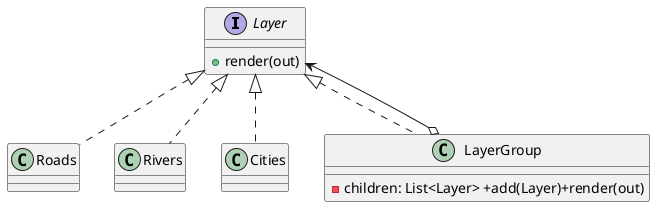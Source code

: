 @startuml
interface Layer {
+render(out)
}
class Roads
class Rivers
class Cities
class LayerGroup {
-children: List<Layer> +add(Layer)+render(out)
}
Layer <|.. Roads
Layer <|.. Rivers
Layer <|.. Cities
Layer <|.. LayerGroup
LayerGroup o--> Layer
@enduml